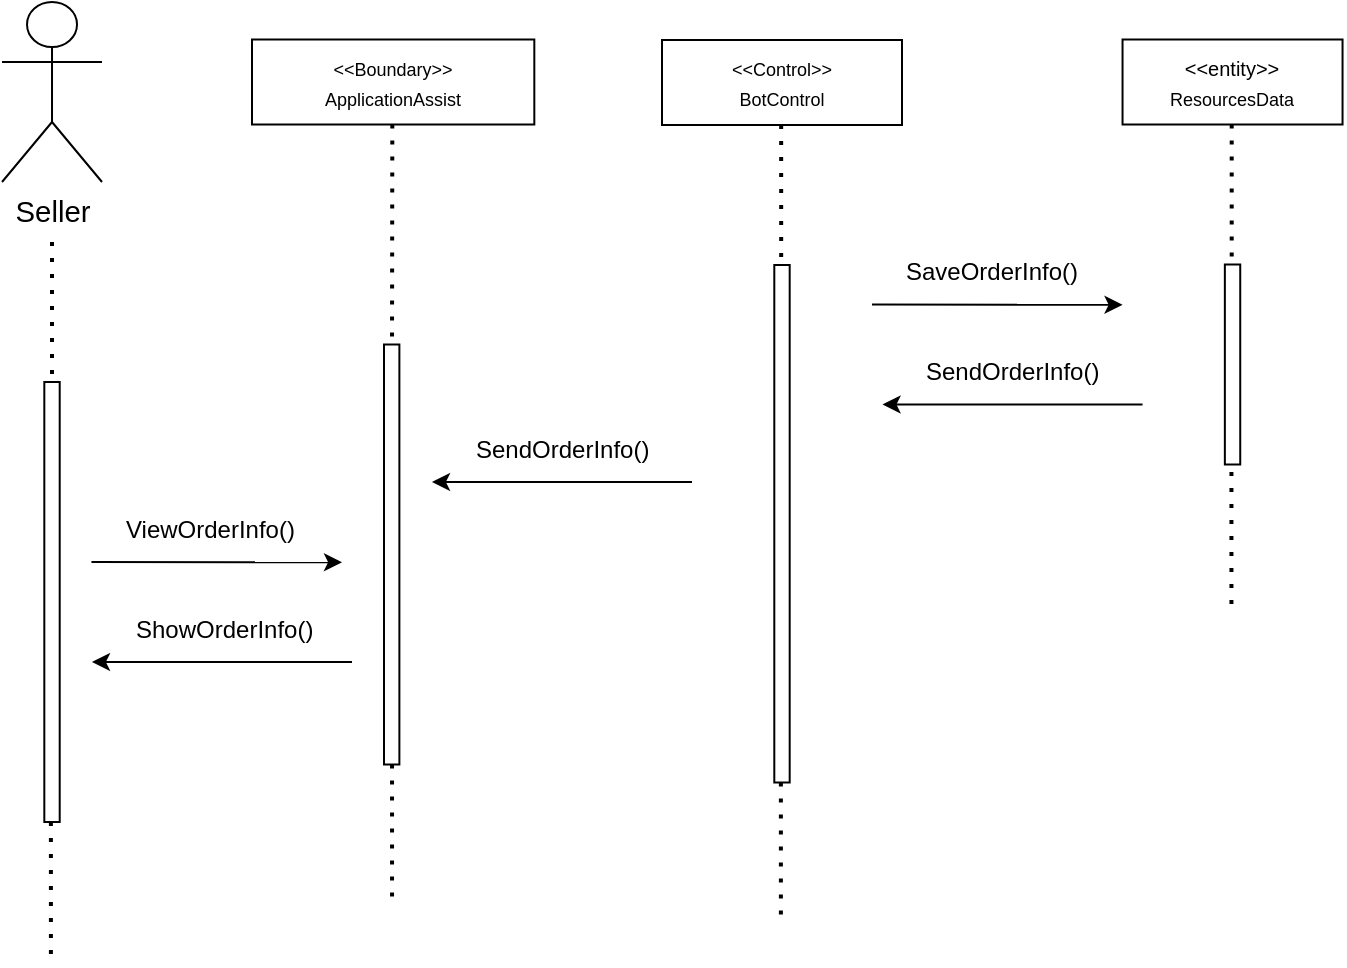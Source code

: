 <mxfile>
    <diagram id="d7DA9e-ZoQoR7S19mL9e" name="Page-1">
        <mxGraphModel dx="1184" dy="691" grid="1" gridSize="10" guides="1" tooltips="1" connect="1" arrows="1" fold="1" page="1" pageScale="1" pageWidth="850" pageHeight="1100" math="0" shadow="0">
            <root>
                <mxCell id="0"/>
                <mxCell id="1" parent="0"/>
                <mxCell id="2" value="&lt;span id=&quot;docs-internal-guid-612e1756-7fff-0070-7835-d096483c2eb9&quot;&gt;&lt;span style=&quot;font-size: 11pt; font-family: Arial; background-color: transparent; font-variant-numeric: normal; font-variant-east-asian: normal; vertical-align: baseline;&quot;&gt;Seller&lt;/span&gt;&lt;/span&gt;" style="shape=umlActor;verticalLabelPosition=bottom;verticalAlign=top;html=1;outlineConnect=0;" parent="1" vertex="1">
                    <mxGeometry x="35.01" y="90" width="50" height="90" as="geometry"/>
                </mxCell>
                <mxCell id="dVsDmA-0jhlZZR-_lyLr-5" value="" style="rounded=0;whiteSpace=wrap;html=1;fontSize=9;" vertex="1" parent="1">
                    <mxGeometry x="56.16" y="280" width="7.69" height="220" as="geometry"/>
                </mxCell>
                <mxCell id="dVsDmA-0jhlZZR-_lyLr-6" value="" style="endArrow=none;dashed=1;html=1;dashPattern=1 3;strokeWidth=2;startArrow=none;entryX=0.5;entryY=0;entryDx=0;entryDy=0;" edge="1" parent="1" target="dVsDmA-0jhlZZR-_lyLr-5">
                    <mxGeometry width="50" height="50" relative="1" as="geometry">
                        <mxPoint x="60" y="210" as="sourcePoint"/>
                        <mxPoint x="64" y="260" as="targetPoint"/>
                        <Array as="points"/>
                    </mxGeometry>
                </mxCell>
                <mxCell id="dVsDmA-0jhlZZR-_lyLr-7" value="&lt;font style=&quot;font-size: 9px;&quot;&gt;&amp;lt;&amp;lt;Control&amp;gt;&amp;gt;&lt;br&gt;BotControl&lt;br&gt;&lt;/font&gt;" style="rounded=0;whiteSpace=wrap;html=1;" vertex="1" parent="1">
                    <mxGeometry x="365" y="109" width="120" height="42.5" as="geometry"/>
                </mxCell>
                <mxCell id="dVsDmA-0jhlZZR-_lyLr-8" value="&lt;font style=&quot;&quot;&gt;&lt;font size=&quot;1&quot;&gt;&amp;lt;&amp;lt;entity&amp;gt;&amp;gt;&lt;/font&gt;&lt;br&gt;&lt;span style=&quot;text-align: left;&quot;&gt;&lt;font style=&quot;font-size: 9px;&quot;&gt;ResourcesData&lt;/font&gt;&lt;/span&gt;&lt;br&gt;&lt;/font&gt;" style="rounded=0;whiteSpace=wrap;html=1;" vertex="1" parent="1">
                    <mxGeometry x="595.27" y="108.75" width="110" height="42.5" as="geometry"/>
                </mxCell>
                <mxCell id="dVsDmA-0jhlZZR-_lyLr-9" value="&lt;font style=&quot;font-size: 9px;&quot;&gt;&amp;lt;&amp;lt;Boundary&amp;gt;&amp;gt;&lt;br&gt;ApplicationAssist&lt;br&gt;&lt;/font&gt;" style="rounded=0;whiteSpace=wrap;html=1;" vertex="1" parent="1">
                    <mxGeometry x="160" y="108.75" width="141.16" height="42.5" as="geometry"/>
                </mxCell>
                <mxCell id="R_9evqG5vvpmDH1AVUTq-2" value="" style="endArrow=classic;html=1;fontSize=9;exitX=1.081;exitY=0.094;exitDx=0;exitDy=0;exitPerimeter=0;entryX=1.3;entryY=0.584;entryDx=0;entryDy=0;entryPerimeter=0;" edge="1" parent="1">
                    <mxGeometry width="50" height="50" relative="1" as="geometry">
                        <mxPoint x="605.27" y="291.25" as="sourcePoint"/>
                        <mxPoint x="475.267" y="291.25" as="targetPoint"/>
                    </mxGeometry>
                </mxCell>
                <mxCell id="R_9evqG5vvpmDH1AVUTq-3" value="SendOrderInfo()" style="text;whiteSpace=wrap;html=1;" vertex="1" parent="1">
                    <mxGeometry x="495.27" y="261.25" width="110" height="40" as="geometry"/>
                </mxCell>
                <mxCell id="R_9evqG5vvpmDH1AVUTq-4" value="" style="endArrow=classic;html=1;fontSize=9;entryX=-0.265;entryY=0.418;entryDx=0;entryDy=0;entryPerimeter=0;" edge="1" parent="1">
                    <mxGeometry width="50" height="50" relative="1" as="geometry">
                        <mxPoint x="470" y="241.25" as="sourcePoint"/>
                        <mxPoint x="595.272" y="241.41" as="targetPoint"/>
                    </mxGeometry>
                </mxCell>
                <mxCell id="R_9evqG5vvpmDH1AVUTq-5" value="SaveOrderInfo()" style="text;whiteSpace=wrap;html=1;" vertex="1" parent="1">
                    <mxGeometry x="485.27" y="211.25" width="110" height="40" as="geometry"/>
                </mxCell>
                <mxCell id="R_9evqG5vvpmDH1AVUTq-7" value="" style="endArrow=classic;html=1;fontSize=9;exitX=1.081;exitY=0.094;exitDx=0;exitDy=0;exitPerimeter=0;entryX=1.3;entryY=0.584;entryDx=0;entryDy=0;entryPerimeter=0;" edge="1" parent="1">
                    <mxGeometry width="50" height="50" relative="1" as="geometry">
                        <mxPoint x="380" y="330.0" as="sourcePoint"/>
                        <mxPoint x="249.997" y="330.0" as="targetPoint"/>
                    </mxGeometry>
                </mxCell>
                <mxCell id="R_9evqG5vvpmDH1AVUTq-8" value="SendOrderInfo()" style="text;whiteSpace=wrap;html=1;" vertex="1" parent="1">
                    <mxGeometry x="270" y="300" width="110" height="40" as="geometry"/>
                </mxCell>
                <mxCell id="R_9evqG5vvpmDH1AVUTq-9" value="" style="endArrow=classic;html=1;fontSize=9;exitX=1.081;exitY=0.094;exitDx=0;exitDy=0;exitPerimeter=0;entryX=1.3;entryY=0.584;entryDx=0;entryDy=0;entryPerimeter=0;" edge="1" parent="1">
                    <mxGeometry width="50" height="50" relative="1" as="geometry">
                        <mxPoint x="210" y="420.0" as="sourcePoint"/>
                        <mxPoint x="79.997" y="420.0" as="targetPoint"/>
                    </mxGeometry>
                </mxCell>
                <mxCell id="R_9evqG5vvpmDH1AVUTq-10" value="ShowOrderInfo()" style="text;whiteSpace=wrap;html=1;" vertex="1" parent="1">
                    <mxGeometry x="100.0" y="390" width="110" height="40" as="geometry"/>
                </mxCell>
                <mxCell id="R_9evqG5vvpmDH1AVUTq-11" value="" style="endArrow=classic;html=1;fontSize=9;entryX=-0.265;entryY=0.418;entryDx=0;entryDy=0;entryPerimeter=0;" edge="1" parent="1">
                    <mxGeometry width="50" height="50" relative="1" as="geometry">
                        <mxPoint x="79.73" y="370" as="sourcePoint"/>
                        <mxPoint x="205.002" y="370.16" as="targetPoint"/>
                    </mxGeometry>
                </mxCell>
                <mxCell id="R_9evqG5vvpmDH1AVUTq-12" value="&lt;div style=&quot;text-align: center;&quot;&gt;&lt;span style=&quot;background-color: initial;&quot;&gt;ViewOrderInfo()&lt;/span&gt;&lt;/div&gt;" style="text;whiteSpace=wrap;html=1;" vertex="1" parent="1">
                    <mxGeometry x="95" y="340" width="110" height="40" as="geometry"/>
                </mxCell>
                <mxCell id="R_9evqG5vvpmDH1AVUTq-13" value="" style="rounded=0;whiteSpace=wrap;html=1;fontSize=9;" vertex="1" parent="1">
                    <mxGeometry x="421.15" y="221.5" width="7.69" height="258.75" as="geometry"/>
                </mxCell>
                <mxCell id="R_9evqG5vvpmDH1AVUTq-14" value="" style="endArrow=none;dashed=1;html=1;dashPattern=1 3;strokeWidth=2;startArrow=none;entryX=0.5;entryY=0;entryDx=0;entryDy=0;" edge="1" parent="1">
                    <mxGeometry width="50" height="50" relative="1" as="geometry">
                        <mxPoint x="424.58" y="151.5" as="sourcePoint"/>
                        <mxPoint x="424.585" y="221.5" as="targetPoint"/>
                        <Array as="points"/>
                    </mxGeometry>
                </mxCell>
                <mxCell id="R_9evqG5vvpmDH1AVUTq-15" value="" style="endArrow=none;dashed=1;html=1;dashPattern=1 3;strokeWidth=2;startArrow=none;entryX=0.5;entryY=0;entryDx=0;entryDy=0;" edge="1" parent="1">
                    <mxGeometry width="50" height="50" relative="1" as="geometry">
                        <mxPoint x="424.44" y="480.25" as="sourcePoint"/>
                        <mxPoint x="424.445" y="550.25" as="targetPoint"/>
                        <Array as="points"/>
                    </mxGeometry>
                </mxCell>
                <mxCell id="R_9evqG5vvpmDH1AVUTq-16" value="" style="endArrow=none;dashed=1;html=1;dashPattern=1 3;strokeWidth=2;startArrow=none;entryX=0.5;entryY=0;entryDx=0;entryDy=0;" edge="1" parent="1">
                    <mxGeometry width="50" height="50" relative="1" as="geometry">
                        <mxPoint x="649.85" y="151.25" as="sourcePoint"/>
                        <mxPoint x="649.855" y="221.25" as="targetPoint"/>
                        <Array as="points"/>
                    </mxGeometry>
                </mxCell>
                <mxCell id="R_9evqG5vvpmDH1AVUTq-17" value="" style="endArrow=none;dashed=1;html=1;dashPattern=1 3;strokeWidth=2;startArrow=none;" edge="1" parent="1">
                    <mxGeometry width="50" height="50" relative="1" as="geometry">
                        <mxPoint x="230.16" y="151.25" as="sourcePoint"/>
                        <mxPoint x="230" y="271.25" as="targetPoint"/>
                        <Array as="points"/>
                    </mxGeometry>
                </mxCell>
                <mxCell id="R_9evqG5vvpmDH1AVUTq-19" value="" style="rounded=0;whiteSpace=wrap;html=1;fontSize=9;" vertex="1" parent="1">
                    <mxGeometry x="226" y="261.25" width="7.69" height="210" as="geometry"/>
                </mxCell>
                <mxCell id="R_9evqG5vvpmDH1AVUTq-20" value="" style="rounded=0;whiteSpace=wrap;html=1;fontSize=9;" vertex="1" parent="1">
                    <mxGeometry x="646.43" y="221.25" width="7.69" height="100" as="geometry"/>
                </mxCell>
                <mxCell id="R_9evqG5vvpmDH1AVUTq-21" value="" style="endArrow=none;dashed=1;html=1;dashPattern=1 3;strokeWidth=2;startArrow=none;entryX=0.5;entryY=0;entryDx=0;entryDy=0;" edge="1" parent="1">
                    <mxGeometry width="50" height="50" relative="1" as="geometry">
                        <mxPoint x="59.45" y="500" as="sourcePoint"/>
                        <mxPoint x="59.455" y="570" as="targetPoint"/>
                        <Array as="points"/>
                    </mxGeometry>
                </mxCell>
                <mxCell id="R_9evqG5vvpmDH1AVUTq-22" value="" style="endArrow=none;dashed=1;html=1;dashPattern=1 3;strokeWidth=2;startArrow=none;entryX=0.5;entryY=0;entryDx=0;entryDy=0;" edge="1" parent="1">
                    <mxGeometry width="50" height="50" relative="1" as="geometry">
                        <mxPoint x="649.72" y="325" as="sourcePoint"/>
                        <mxPoint x="649.725" y="395" as="targetPoint"/>
                        <Array as="points"/>
                    </mxGeometry>
                </mxCell>
                <mxCell id="R_9evqG5vvpmDH1AVUTq-23" value="" style="endArrow=none;dashed=1;html=1;dashPattern=1 3;strokeWidth=2;startArrow=none;entryX=0.5;entryY=0;entryDx=0;entryDy=0;" edge="1" parent="1">
                    <mxGeometry width="50" height="50" relative="1" as="geometry">
                        <mxPoint x="230.02" y="471.25" as="sourcePoint"/>
                        <mxPoint x="230.025" y="541.25" as="targetPoint"/>
                        <Array as="points"/>
                    </mxGeometry>
                </mxCell>
            </root>
        </mxGraphModel>
    </diagram>
    <diagram id="bQvOhUf0G1NQ7vQhY-_J" name="Page-2">
        <mxGraphModel dx="853" dy="498" grid="1" gridSize="10" guides="1" tooltips="1" connect="1" arrows="1" fold="1" page="1" pageScale="1" pageWidth="850" pageHeight="1100" math="0" shadow="0">
            <root>
                <mxCell id="0"/>
                <mxCell id="1" parent="0"/>
                <mxCell id="rMg0WgasGkHIGYyxwaCQ-1" value="&lt;span id=&quot;docs-internal-guid-612e1756-7fff-0070-7835-d096483c2eb9&quot;&gt;&lt;span style=&quot;font-size: 11pt; font-family: Arial; background-color: transparent; font-variant-numeric: normal; font-variant-east-asian: normal; vertical-align: baseline;&quot;&gt;Seller&lt;/span&gt;&lt;/span&gt;" style="shape=umlActor;verticalLabelPosition=bottom;verticalAlign=top;html=1;outlineConnect=0;" vertex="1" parent="1">
                    <mxGeometry x="243" y="230" width="50" height="90" as="geometry"/>
                </mxCell>
                <mxCell id="rMg0WgasGkHIGYyxwaCQ-2" value="&lt;font style=&quot;font-size: 10px;&quot;&gt;ApplicationAssist&lt;/font&gt;" style="shape=umlBoundary;whiteSpace=wrap;html=1;" vertex="1" parent="1">
                    <mxGeometry x="521.5" y="235" width="100" height="80" as="geometry"/>
                </mxCell>
                <mxCell id="rMg0WgasGkHIGYyxwaCQ-3" value="&lt;font style=&quot;font-size: 11px;&quot;&gt;BotControl&lt;/font&gt;" style="ellipse;shape=umlControl;whiteSpace=wrap;html=1;" vertex="1" parent="1">
                    <mxGeometry x="533" y="470" width="77" height="90" as="geometry"/>
                </mxCell>
                <mxCell id="rMg0WgasGkHIGYyxwaCQ-4" value="&lt;span style=&quot;text-align: left;&quot;&gt;&lt;font style=&quot;font-size: 11px;&quot;&gt;ResourcesData&lt;/font&gt;&lt;/span&gt;" style="ellipse;shape=umlEntity;whiteSpace=wrap;html=1;" vertex="1" parent="1">
                    <mxGeometry x="233" y="480" width="80" height="80" as="geometry"/>
                </mxCell>
                <mxCell id="rMg0WgasGkHIGYyxwaCQ-6" value="" style="endArrow=none;html=1;fontSize=9;fontColor=#1C0000;entryX=-0.02;entryY=0.52;entryDx=0;entryDy=0;entryPerimeter=0;" edge="1" parent="1" source="rMg0WgasGkHIGYyxwaCQ-1" target="rMg0WgasGkHIGYyxwaCQ-2">
                    <mxGeometry width="50" height="50" relative="1" as="geometry">
                        <mxPoint x="290" y="280" as="sourcePoint"/>
                        <mxPoint x="523" y="280" as="targetPoint"/>
                    </mxGeometry>
                </mxCell>
                <mxCell id="aF-JuchOE-P9_dTqIW7H-2" value="&lt;div style=&quot;text-align: center;&quot;&gt;&lt;span style=&quot;background-color: initial;&quot;&gt;4.ViewOrderInfo()&lt;/span&gt;&lt;/div&gt;&lt;div style=&quot;text-align: center;&quot;&gt;&lt;span style=&quot;background-color: initial;&quot;&gt;&lt;br&gt;&lt;/span&gt;&lt;/div&gt;" style="text;whiteSpace=wrap;html=1;" vertex="1" parent="1">
                    <mxGeometry x="353" y="230" width="110" height="40" as="geometry"/>
                </mxCell>
                <mxCell id="5VBoTyrUeDMuqECZzZnt-1" value="" style="endArrow=none;html=1;fontSize=9;fontColor=#1C0000;entryX=0.003;entryY=0.553;entryDx=0;entryDy=0;entryPerimeter=0;exitX=1;exitY=0.5;exitDx=0;exitDy=0;" edge="1" parent="1" source="rMg0WgasGkHIGYyxwaCQ-4" target="rMg0WgasGkHIGYyxwaCQ-3">
                    <mxGeometry width="50" height="50" relative="1" as="geometry">
                        <mxPoint x="320" y="520" as="sourcePoint"/>
                        <mxPoint x="529.5" y="520" as="targetPoint"/>
                    </mxGeometry>
                </mxCell>
                <mxCell id="5VBoTyrUeDMuqECZzZnt-2" value="" style="endArrow=none;html=1;fontSize=9;fontColor=#1C0000;entryX=0.518;entryY=1.017;entryDx=0;entryDy=0;entryPerimeter=0;" edge="1" parent="1" source="rMg0WgasGkHIGYyxwaCQ-3" target="rMg0WgasGkHIGYyxwaCQ-2">
                    <mxGeometry width="50" height="50" relative="1" as="geometry">
                        <mxPoint x="580" y="634.97" as="sourcePoint"/>
                        <mxPoint x="581" y="315.0" as="targetPoint"/>
                    </mxGeometry>
                </mxCell>
                <mxCell id="0kLGlTqzxg--p9vkYRGI-1" value="" style="endArrow=classic;html=1;fontSize=9;" edge="1" parent="1">
                    <mxGeometry width="50" height="50" relative="1" as="geometry">
                        <mxPoint x="520" y="555" as="sourcePoint"/>
                        <mxPoint x="320" y="555" as="targetPoint"/>
                    </mxGeometry>
                </mxCell>
                <mxCell id="0kLGlTqzxg--p9vkYRGI-2" value="2.SendOrderInfo()" style="text;whiteSpace=wrap;html=1;" vertex="1" parent="1">
                    <mxGeometry x="360" y="480" width="110" height="40" as="geometry"/>
                </mxCell>
                <mxCell id="0kLGlTqzxg--p9vkYRGI-3" value="" style="endArrow=classic;html=1;fontSize=9;" edge="1" parent="1">
                    <mxGeometry width="50" height="50" relative="1" as="geometry">
                        <mxPoint x="320" y="505" as="sourcePoint"/>
                        <mxPoint x="520" y="505" as="targetPoint"/>
                    </mxGeometry>
                </mxCell>
                <mxCell id="0kLGlTqzxg--p9vkYRGI-4" value="1. SaveOrderInfo()" style="text;whiteSpace=wrap;html=1;" vertex="1" parent="1">
                    <mxGeometry x="370" y="530" width="110" height="40" as="geometry"/>
                </mxCell>
                <mxCell id="rhIKlVIDST0Q4VdDXQ26-1" value="" style="endArrow=classic;html=1;fontSize=12;fontColor=#1C0000;" edge="1" parent="1">
                    <mxGeometry width="50" height="50" relative="1" as="geometry">
                        <mxPoint x="590" y="470" as="sourcePoint"/>
                        <mxPoint x="590" y="315" as="targetPoint"/>
                    </mxGeometry>
                </mxCell>
                <mxCell id="rhIKlVIDST0Q4VdDXQ26-2" value="3.SendOrderInfo()" style="text;whiteSpace=wrap;html=1;" vertex="1" parent="1">
                    <mxGeometry x="600" y="370" width="110" height="40" as="geometry"/>
                </mxCell>
                <mxCell id="rhIKlVIDST0Q4VdDXQ26-3" value="&lt;span style=&quot;color: rgb(0, 0, 0); font-family: Helvetica; font-size: 12px; font-style: normal; font-variant-ligatures: normal; font-variant-caps: normal; font-weight: 400; letter-spacing: normal; orphans: 2; text-align: left; text-indent: 0px; text-transform: none; widows: 2; word-spacing: 0px; -webkit-text-stroke-width: 0px; background-color: rgb(251, 251, 251); text-decoration-thickness: initial; text-decoration-style: initial; text-decoration-color: initial; float: none; display: inline !important;&quot;&gt;5.ShowOrderInfo()&lt;/span&gt;" style="text;whiteSpace=wrap;html=1;fontSize=11;" vertex="1" parent="1">
                    <mxGeometry x="348" y="280" width="120" height="40" as="geometry"/>
                </mxCell>
                <mxCell id="rhIKlVIDST0Q4VdDXQ26-4" value="" style="endArrow=classic;html=1;fontSize=9;" edge="1" parent="1">
                    <mxGeometry width="50" height="50" relative="1" as="geometry">
                        <mxPoint x="513" y="310.49" as="sourcePoint"/>
                        <mxPoint x="313" y="310.49" as="targetPoint"/>
                    </mxGeometry>
                </mxCell>
                <mxCell id="rhIKlVIDST0Q4VdDXQ26-5" value="" style="endArrow=classic;html=1;fontSize=9;" edge="1" parent="1">
                    <mxGeometry width="50" height="50" relative="1" as="geometry">
                        <mxPoint x="313" y="264.49" as="sourcePoint"/>
                        <mxPoint x="513" y="264.49" as="targetPoint"/>
                    </mxGeometry>
                </mxCell>
            </root>
        </mxGraphModel>
    </diagram>
</mxfile>